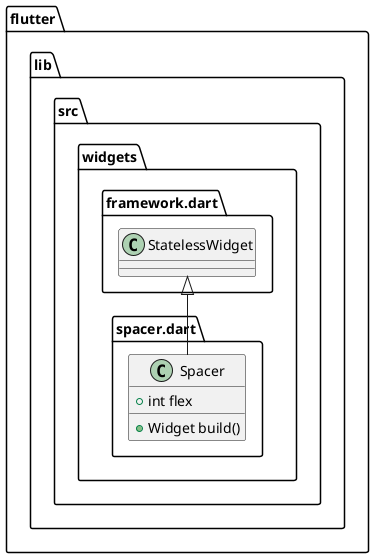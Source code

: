 @startuml
set namespaceSeparator ::

class "flutter::lib::src::widgets::spacer.dart::Spacer" {
  +int flex
  +Widget build()
}

"flutter::lib::src::widgets::framework.dart::StatelessWidget" <|-- "flutter::lib::src::widgets::spacer.dart::Spacer"


@enduml